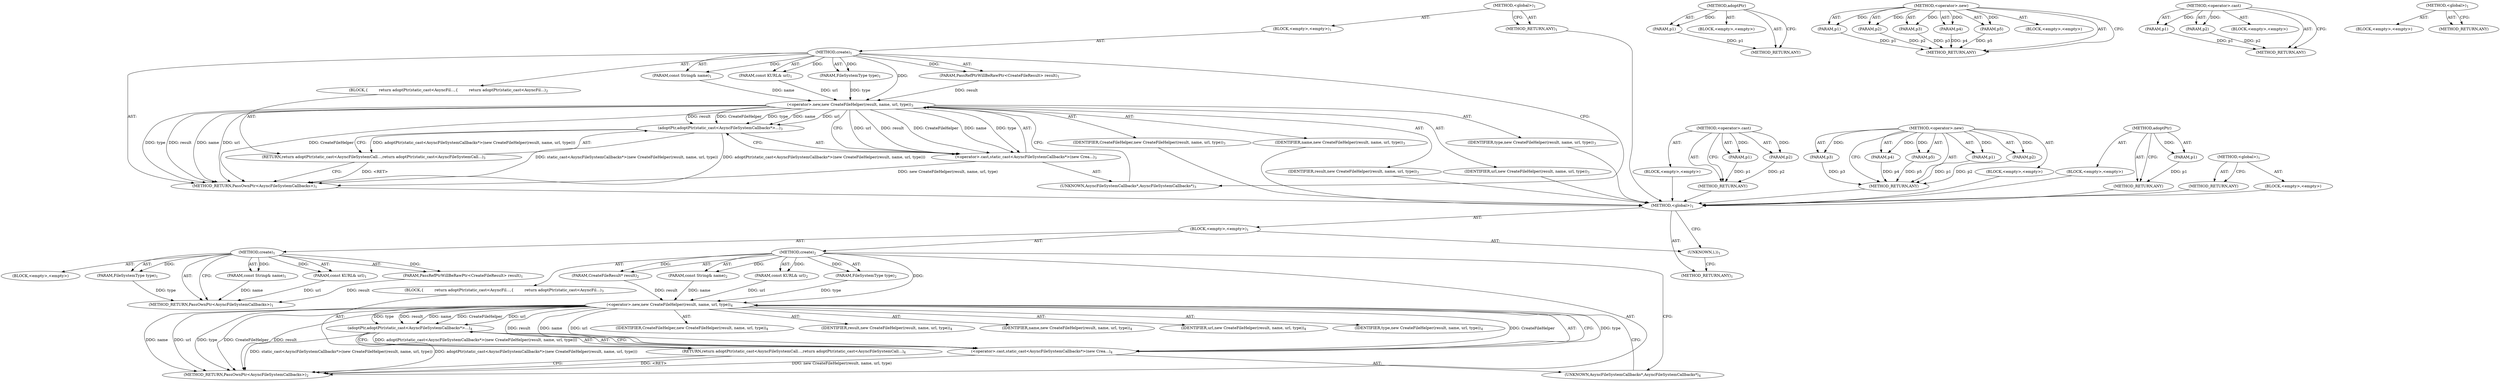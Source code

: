 digraph "create" {
vulnerable_6 [label=<(METHOD,&lt;global&gt;)<SUB>1</SUB>>];
vulnerable_7 [label=<(BLOCK,&lt;empty&gt;,&lt;empty&gt;)<SUB>1</SUB>>];
vulnerable_8 [label=<(METHOD,create)<SUB>1</SUB>>];
vulnerable_9 [label=<(PARAM,PassRefPtrWillBeRawPtr&lt;CreateFileResult&gt; result)<SUB>1</SUB>>];
vulnerable_10 [label=<(PARAM,const String&amp; name)<SUB>1</SUB>>];
vulnerable_11 [label=<(PARAM,const KURL&amp; url)<SUB>1</SUB>>];
vulnerable_12 [label=<(PARAM,FileSystemType type)<SUB>1</SUB>>];
vulnerable_13 [label=<(BLOCK,{
         return adoptPtr(static_cast&lt;AsyncFil...,{
         return adoptPtr(static_cast&lt;AsyncFil...)<SUB>2</SUB>>];
vulnerable_14 [label=<(RETURN,return adoptPtr(static_cast&lt;AsyncFileSystemCall...,return adoptPtr(static_cast&lt;AsyncFileSystemCall...)<SUB>3</SUB>>];
vulnerable_15 [label=<(adoptPtr,adoptPtr(static_cast&lt;AsyncFileSystemCallbacks*&gt;...)<SUB>3</SUB>>];
vulnerable_16 [label=<(&lt;operator&gt;.cast,static_cast&lt;AsyncFileSystemCallbacks*&gt;(new Crea...)<SUB>3</SUB>>];
vulnerable_17 [label=<(UNKNOWN,AsyncFileSystemCallbacks*,AsyncFileSystemCallbacks*)<SUB>3</SUB>>];
vulnerable_18 [label=<(&lt;operator&gt;.new,new CreateFileHelper(result, name, url, type))<SUB>3</SUB>>];
vulnerable_19 [label=<(IDENTIFIER,CreateFileHelper,new CreateFileHelper(result, name, url, type))<SUB>3</SUB>>];
vulnerable_20 [label=<(IDENTIFIER,result,new CreateFileHelper(result, name, url, type))<SUB>3</SUB>>];
vulnerable_21 [label=<(IDENTIFIER,name,new CreateFileHelper(result, name, url, type))<SUB>3</SUB>>];
vulnerable_22 [label=<(IDENTIFIER,url,new CreateFileHelper(result, name, url, type))<SUB>3</SUB>>];
vulnerable_23 [label=<(IDENTIFIER,type,new CreateFileHelper(result, name, url, type))<SUB>3</SUB>>];
vulnerable_24 [label=<(METHOD_RETURN,PassOwnPtr&lt;AsyncFileSystemCallbacks&gt;)<SUB>1</SUB>>];
vulnerable_26 [label=<(METHOD_RETURN,ANY)<SUB>1</SUB>>];
vulnerable_55 [label=<(METHOD,&lt;operator&gt;.cast)>];
vulnerable_56 [label=<(PARAM,p1)>];
vulnerable_57 [label=<(PARAM,p2)>];
vulnerable_58 [label=<(BLOCK,&lt;empty&gt;,&lt;empty&gt;)>];
vulnerable_59 [label=<(METHOD_RETURN,ANY)>];
vulnerable_60 [label=<(METHOD,&lt;operator&gt;.new)>];
vulnerable_61 [label=<(PARAM,p1)>];
vulnerable_62 [label=<(PARAM,p2)>];
vulnerable_63 [label=<(PARAM,p3)>];
vulnerable_64 [label=<(PARAM,p4)>];
vulnerable_65 [label=<(PARAM,p5)>];
vulnerable_66 [label=<(BLOCK,&lt;empty&gt;,&lt;empty&gt;)>];
vulnerable_67 [label=<(METHOD_RETURN,ANY)>];
vulnerable_51 [label=<(METHOD,adoptPtr)>];
vulnerable_52 [label=<(PARAM,p1)>];
vulnerable_53 [label=<(BLOCK,&lt;empty&gt;,&lt;empty&gt;)>];
vulnerable_54 [label=<(METHOD_RETURN,ANY)>];
vulnerable_45 [label=<(METHOD,&lt;global&gt;)<SUB>1</SUB>>];
vulnerable_46 [label=<(BLOCK,&lt;empty&gt;,&lt;empty&gt;)>];
vulnerable_47 [label=<(METHOD_RETURN,ANY)>];
fixed_6 [label=<(METHOD,&lt;global&gt;)<SUB>1</SUB>>];
fixed_7 [label=<(BLOCK,&lt;empty&gt;,&lt;empty&gt;)<SUB>1</SUB>>];
fixed_8 [label=<(METHOD,create)<SUB>1</SUB>>];
fixed_9 [label=<(PARAM,PassRefPtrWillBeRawPtr&lt;CreateFileResult&gt; result)<SUB>1</SUB>>];
fixed_10 [label=<(PARAM,const String&amp; name)<SUB>1</SUB>>];
fixed_11 [label=<(PARAM,const KURL&amp; url)<SUB>1</SUB>>];
fixed_12 [label=<(PARAM,FileSystemType type)<SUB>1</SUB>>];
fixed_13 [label=<(BLOCK,&lt;empty&gt;,&lt;empty&gt;)>];
fixed_14 [label=<(METHOD_RETURN,PassOwnPtr&lt;AsyncFileSystemCallbacks&gt;)<SUB>1</SUB>>];
fixed_16 [label=<(UNKNOWN,),))<SUB>1</SUB>>];
fixed_17 [label=<(METHOD,create)<SUB>2</SUB>>];
fixed_18 [label=<(PARAM,CreateFileResult* result)<SUB>2</SUB>>];
fixed_19 [label=<(PARAM,const String&amp; name)<SUB>2</SUB>>];
fixed_20 [label=<(PARAM,const KURL&amp; url)<SUB>2</SUB>>];
fixed_21 [label=<(PARAM,FileSystemType type)<SUB>2</SUB>>];
fixed_22 [label=<(BLOCK,{
         return adoptPtr(static_cast&lt;AsyncFil...,{
         return adoptPtr(static_cast&lt;AsyncFil...)<SUB>3</SUB>>];
fixed_23 [label=<(RETURN,return adoptPtr(static_cast&lt;AsyncFileSystemCall...,return adoptPtr(static_cast&lt;AsyncFileSystemCall...)<SUB>4</SUB>>];
fixed_24 [label=<(adoptPtr,adoptPtr(static_cast&lt;AsyncFileSystemCallbacks*&gt;...)<SUB>4</SUB>>];
fixed_25 [label=<(&lt;operator&gt;.cast,static_cast&lt;AsyncFileSystemCallbacks*&gt;(new Crea...)<SUB>4</SUB>>];
fixed_26 [label=<(UNKNOWN,AsyncFileSystemCallbacks*,AsyncFileSystemCallbacks*)<SUB>4</SUB>>];
fixed_27 [label=<(&lt;operator&gt;.new,new CreateFileHelper(result, name, url, type))<SUB>4</SUB>>];
fixed_28 [label=<(IDENTIFIER,CreateFileHelper,new CreateFileHelper(result, name, url, type))<SUB>4</SUB>>];
fixed_29 [label=<(IDENTIFIER,result,new CreateFileHelper(result, name, url, type))<SUB>4</SUB>>];
fixed_30 [label=<(IDENTIFIER,name,new CreateFileHelper(result, name, url, type))<SUB>4</SUB>>];
fixed_31 [label=<(IDENTIFIER,url,new CreateFileHelper(result, name, url, type))<SUB>4</SUB>>];
fixed_32 [label=<(IDENTIFIER,type,new CreateFileHelper(result, name, url, type))<SUB>4</SUB>>];
fixed_33 [label=<(METHOD_RETURN,PassOwnPtr&lt;AsyncFileSystemCallbacks&gt;)<SUB>2</SUB>>];
fixed_35 [label=<(METHOD_RETURN,ANY)<SUB>1</SUB>>];
fixed_62 [label=<(METHOD,adoptPtr)>];
fixed_63 [label=<(PARAM,p1)>];
fixed_64 [label=<(BLOCK,&lt;empty&gt;,&lt;empty&gt;)>];
fixed_65 [label=<(METHOD_RETURN,ANY)>];
fixed_71 [label=<(METHOD,&lt;operator&gt;.new)>];
fixed_72 [label=<(PARAM,p1)>];
fixed_73 [label=<(PARAM,p2)>];
fixed_74 [label=<(PARAM,p3)>];
fixed_75 [label=<(PARAM,p4)>];
fixed_76 [label=<(PARAM,p5)>];
fixed_77 [label=<(BLOCK,&lt;empty&gt;,&lt;empty&gt;)>];
fixed_78 [label=<(METHOD_RETURN,ANY)>];
fixed_66 [label=<(METHOD,&lt;operator&gt;.cast)>];
fixed_67 [label=<(PARAM,p1)>];
fixed_68 [label=<(PARAM,p2)>];
fixed_69 [label=<(BLOCK,&lt;empty&gt;,&lt;empty&gt;)>];
fixed_70 [label=<(METHOD_RETURN,ANY)>];
fixed_56 [label=<(METHOD,&lt;global&gt;)<SUB>1</SUB>>];
fixed_57 [label=<(BLOCK,&lt;empty&gt;,&lt;empty&gt;)>];
fixed_58 [label=<(METHOD_RETURN,ANY)>];
vulnerable_6 -> vulnerable_7  [key=0, label="AST: "];
vulnerable_6 -> vulnerable_26  [key=0, label="AST: "];
vulnerable_6 -> vulnerable_26  [key=1, label="CFG: "];
vulnerable_7 -> vulnerable_8  [key=0, label="AST: "];
vulnerable_8 -> vulnerable_9  [key=0, label="AST: "];
vulnerable_8 -> vulnerable_9  [key=1, label="DDG: "];
vulnerable_8 -> vulnerable_10  [key=0, label="AST: "];
vulnerable_8 -> vulnerable_10  [key=1, label="DDG: "];
vulnerable_8 -> vulnerable_11  [key=0, label="AST: "];
vulnerable_8 -> vulnerable_11  [key=1, label="DDG: "];
vulnerable_8 -> vulnerable_12  [key=0, label="AST: "];
vulnerable_8 -> vulnerable_12  [key=1, label="DDG: "];
vulnerable_8 -> vulnerable_13  [key=0, label="AST: "];
vulnerable_8 -> vulnerable_24  [key=0, label="AST: "];
vulnerable_8 -> vulnerable_17  [key=0, label="CFG: "];
vulnerable_8 -> vulnerable_18  [key=0, label="DDG: "];
vulnerable_9 -> vulnerable_18  [key=0, label="DDG: result"];
vulnerable_10 -> vulnerable_18  [key=0, label="DDG: name"];
vulnerable_11 -> vulnerable_18  [key=0, label="DDG: url"];
vulnerable_12 -> vulnerable_18  [key=0, label="DDG: type"];
vulnerable_13 -> vulnerable_14  [key=0, label="AST: "];
vulnerable_14 -> vulnerable_15  [key=0, label="AST: "];
vulnerable_14 -> vulnerable_24  [key=0, label="CFG: "];
vulnerable_14 -> vulnerable_24  [key=1, label="DDG: &lt;RET&gt;"];
vulnerable_15 -> vulnerable_16  [key=0, label="AST: "];
vulnerable_15 -> vulnerable_14  [key=0, label="CFG: "];
vulnerable_15 -> vulnerable_14  [key=1, label="DDG: adoptPtr(static_cast&lt;AsyncFileSystemCallbacks*&gt;(new CreateFileHelper(result, name, url, type)))"];
vulnerable_15 -> vulnerable_24  [key=0, label="DDG: static_cast&lt;AsyncFileSystemCallbacks*&gt;(new CreateFileHelper(result, name, url, type))"];
vulnerable_15 -> vulnerable_24  [key=1, label="DDG: adoptPtr(static_cast&lt;AsyncFileSystemCallbacks*&gt;(new CreateFileHelper(result, name, url, type)))"];
vulnerable_16 -> vulnerable_17  [key=0, label="AST: "];
vulnerable_16 -> vulnerable_18  [key=0, label="AST: "];
vulnerable_16 -> vulnerable_15  [key=0, label="CFG: "];
vulnerable_16 -> vulnerable_24  [key=0, label="DDG: new CreateFileHelper(result, name, url, type)"];
vulnerable_17 -> vulnerable_18  [key=0, label="CFG: "];
vulnerable_18 -> vulnerable_19  [key=0, label="AST: "];
vulnerable_18 -> vulnerable_20  [key=0, label="AST: "];
vulnerable_18 -> vulnerable_21  [key=0, label="AST: "];
vulnerable_18 -> vulnerable_22  [key=0, label="AST: "];
vulnerable_18 -> vulnerable_23  [key=0, label="AST: "];
vulnerable_18 -> vulnerable_16  [key=0, label="CFG: "];
vulnerable_18 -> vulnerable_16  [key=1, label="DDG: url"];
vulnerable_18 -> vulnerable_16  [key=2, label="DDG: result"];
vulnerable_18 -> vulnerable_16  [key=3, label="DDG: CreateFileHelper"];
vulnerable_18 -> vulnerable_16  [key=4, label="DDG: type"];
vulnerable_18 -> vulnerable_16  [key=5, label="DDG: name"];
vulnerable_18 -> vulnerable_24  [key=0, label="DDG: CreateFileHelper"];
vulnerable_18 -> vulnerable_24  [key=1, label="DDG: result"];
vulnerable_18 -> vulnerable_24  [key=2, label="DDG: name"];
vulnerable_18 -> vulnerable_24  [key=3, label="DDG: url"];
vulnerable_18 -> vulnerable_24  [key=4, label="DDG: type"];
vulnerable_18 -> vulnerable_15  [key=0, label="DDG: url"];
vulnerable_18 -> vulnerable_15  [key=1, label="DDG: result"];
vulnerable_18 -> vulnerable_15  [key=2, label="DDG: CreateFileHelper"];
vulnerable_18 -> vulnerable_15  [key=3, label="DDG: type"];
vulnerable_18 -> vulnerable_15  [key=4, label="DDG: name"];
vulnerable_19 -> fixed_6  [key=0];
vulnerable_20 -> fixed_6  [key=0];
vulnerable_21 -> fixed_6  [key=0];
vulnerable_22 -> fixed_6  [key=0];
vulnerable_23 -> fixed_6  [key=0];
vulnerable_24 -> fixed_6  [key=0];
vulnerable_26 -> fixed_6  [key=0];
vulnerable_55 -> vulnerable_56  [key=0, label="AST: "];
vulnerable_55 -> vulnerable_56  [key=1, label="DDG: "];
vulnerable_55 -> vulnerable_58  [key=0, label="AST: "];
vulnerable_55 -> vulnerable_57  [key=0, label="AST: "];
vulnerable_55 -> vulnerable_57  [key=1, label="DDG: "];
vulnerable_55 -> vulnerable_59  [key=0, label="AST: "];
vulnerable_55 -> vulnerable_59  [key=1, label="CFG: "];
vulnerable_56 -> vulnerable_59  [key=0, label="DDG: p1"];
vulnerable_57 -> vulnerable_59  [key=0, label="DDG: p2"];
vulnerable_58 -> fixed_6  [key=0];
vulnerable_59 -> fixed_6  [key=0];
vulnerable_60 -> vulnerable_61  [key=0, label="AST: "];
vulnerable_60 -> vulnerable_61  [key=1, label="DDG: "];
vulnerable_60 -> vulnerable_66  [key=0, label="AST: "];
vulnerable_60 -> vulnerable_62  [key=0, label="AST: "];
vulnerable_60 -> vulnerable_62  [key=1, label="DDG: "];
vulnerable_60 -> vulnerable_67  [key=0, label="AST: "];
vulnerable_60 -> vulnerable_67  [key=1, label="CFG: "];
vulnerable_60 -> vulnerable_63  [key=0, label="AST: "];
vulnerable_60 -> vulnerable_63  [key=1, label="DDG: "];
vulnerable_60 -> vulnerable_64  [key=0, label="AST: "];
vulnerable_60 -> vulnerable_64  [key=1, label="DDG: "];
vulnerable_60 -> vulnerable_65  [key=0, label="AST: "];
vulnerable_60 -> vulnerable_65  [key=1, label="DDG: "];
vulnerable_61 -> vulnerable_67  [key=0, label="DDG: p1"];
vulnerable_62 -> vulnerable_67  [key=0, label="DDG: p2"];
vulnerable_63 -> vulnerable_67  [key=0, label="DDG: p3"];
vulnerable_64 -> vulnerable_67  [key=0, label="DDG: p4"];
vulnerable_65 -> vulnerable_67  [key=0, label="DDG: p5"];
vulnerable_66 -> fixed_6  [key=0];
vulnerable_67 -> fixed_6  [key=0];
vulnerable_51 -> vulnerable_52  [key=0, label="AST: "];
vulnerable_51 -> vulnerable_52  [key=1, label="DDG: "];
vulnerable_51 -> vulnerable_53  [key=0, label="AST: "];
vulnerable_51 -> vulnerable_54  [key=0, label="AST: "];
vulnerable_51 -> vulnerable_54  [key=1, label="CFG: "];
vulnerable_52 -> vulnerable_54  [key=0, label="DDG: p1"];
vulnerable_53 -> fixed_6  [key=0];
vulnerable_54 -> fixed_6  [key=0];
vulnerable_45 -> vulnerable_46  [key=0, label="AST: "];
vulnerable_45 -> vulnerable_47  [key=0, label="AST: "];
vulnerable_45 -> vulnerable_47  [key=1, label="CFG: "];
vulnerable_46 -> fixed_6  [key=0];
vulnerable_47 -> fixed_6  [key=0];
fixed_6 -> fixed_7  [key=0, label="AST: "];
fixed_6 -> fixed_35  [key=0, label="AST: "];
fixed_6 -> fixed_16  [key=0, label="CFG: "];
fixed_7 -> fixed_8  [key=0, label="AST: "];
fixed_7 -> fixed_16  [key=0, label="AST: "];
fixed_7 -> fixed_17  [key=0, label="AST: "];
fixed_8 -> fixed_9  [key=0, label="AST: "];
fixed_8 -> fixed_9  [key=1, label="DDG: "];
fixed_8 -> fixed_10  [key=0, label="AST: "];
fixed_8 -> fixed_10  [key=1, label="DDG: "];
fixed_8 -> fixed_11  [key=0, label="AST: "];
fixed_8 -> fixed_11  [key=1, label="DDG: "];
fixed_8 -> fixed_12  [key=0, label="AST: "];
fixed_8 -> fixed_12  [key=1, label="DDG: "];
fixed_8 -> fixed_13  [key=0, label="AST: "];
fixed_8 -> fixed_14  [key=0, label="AST: "];
fixed_8 -> fixed_14  [key=1, label="CFG: "];
fixed_9 -> fixed_14  [key=0, label="DDG: result"];
fixed_10 -> fixed_14  [key=0, label="DDG: name"];
fixed_11 -> fixed_14  [key=0, label="DDG: url"];
fixed_12 -> fixed_14  [key=0, label="DDG: type"];
fixed_16 -> fixed_35  [key=0, label="CFG: "];
fixed_17 -> fixed_18  [key=0, label="AST: "];
fixed_17 -> fixed_18  [key=1, label="DDG: "];
fixed_17 -> fixed_19  [key=0, label="AST: "];
fixed_17 -> fixed_19  [key=1, label="DDG: "];
fixed_17 -> fixed_20  [key=0, label="AST: "];
fixed_17 -> fixed_20  [key=1, label="DDG: "];
fixed_17 -> fixed_21  [key=0, label="AST: "];
fixed_17 -> fixed_21  [key=1, label="DDG: "];
fixed_17 -> fixed_22  [key=0, label="AST: "];
fixed_17 -> fixed_33  [key=0, label="AST: "];
fixed_17 -> fixed_26  [key=0, label="CFG: "];
fixed_17 -> fixed_27  [key=0, label="DDG: "];
fixed_18 -> fixed_27  [key=0, label="DDG: result"];
fixed_19 -> fixed_27  [key=0, label="DDG: name"];
fixed_20 -> fixed_27  [key=0, label="DDG: url"];
fixed_21 -> fixed_27  [key=0, label="DDG: type"];
fixed_22 -> fixed_23  [key=0, label="AST: "];
fixed_23 -> fixed_24  [key=0, label="AST: "];
fixed_23 -> fixed_33  [key=0, label="CFG: "];
fixed_23 -> fixed_33  [key=1, label="DDG: &lt;RET&gt;"];
fixed_24 -> fixed_25  [key=0, label="AST: "];
fixed_24 -> fixed_23  [key=0, label="CFG: "];
fixed_24 -> fixed_23  [key=1, label="DDG: adoptPtr(static_cast&lt;AsyncFileSystemCallbacks*&gt;(new CreateFileHelper(result, name, url, type)))"];
fixed_24 -> fixed_33  [key=0, label="DDG: static_cast&lt;AsyncFileSystemCallbacks*&gt;(new CreateFileHelper(result, name, url, type))"];
fixed_24 -> fixed_33  [key=1, label="DDG: adoptPtr(static_cast&lt;AsyncFileSystemCallbacks*&gt;(new CreateFileHelper(result, name, url, type)))"];
fixed_25 -> fixed_26  [key=0, label="AST: "];
fixed_25 -> fixed_27  [key=0, label="AST: "];
fixed_25 -> fixed_24  [key=0, label="CFG: "];
fixed_25 -> fixed_33  [key=0, label="DDG: new CreateFileHelper(result, name, url, type)"];
fixed_26 -> fixed_27  [key=0, label="CFG: "];
fixed_27 -> fixed_28  [key=0, label="AST: "];
fixed_27 -> fixed_29  [key=0, label="AST: "];
fixed_27 -> fixed_30  [key=0, label="AST: "];
fixed_27 -> fixed_31  [key=0, label="AST: "];
fixed_27 -> fixed_32  [key=0, label="AST: "];
fixed_27 -> fixed_25  [key=0, label="CFG: "];
fixed_27 -> fixed_25  [key=1, label="DDG: type"];
fixed_27 -> fixed_25  [key=2, label="DDG: result"];
fixed_27 -> fixed_25  [key=3, label="DDG: name"];
fixed_27 -> fixed_25  [key=4, label="DDG: CreateFileHelper"];
fixed_27 -> fixed_25  [key=5, label="DDG: url"];
fixed_27 -> fixed_33  [key=0, label="DDG: CreateFileHelper"];
fixed_27 -> fixed_33  [key=1, label="DDG: result"];
fixed_27 -> fixed_33  [key=2, label="DDG: name"];
fixed_27 -> fixed_33  [key=3, label="DDG: url"];
fixed_27 -> fixed_33  [key=4, label="DDG: type"];
fixed_27 -> fixed_24  [key=0, label="DDG: type"];
fixed_27 -> fixed_24  [key=1, label="DDG: result"];
fixed_27 -> fixed_24  [key=2, label="DDG: name"];
fixed_27 -> fixed_24  [key=3, label="DDG: CreateFileHelper"];
fixed_27 -> fixed_24  [key=4, label="DDG: url"];
fixed_62 -> fixed_63  [key=0, label="AST: "];
fixed_62 -> fixed_63  [key=1, label="DDG: "];
fixed_62 -> fixed_64  [key=0, label="AST: "];
fixed_62 -> fixed_65  [key=0, label="AST: "];
fixed_62 -> fixed_65  [key=1, label="CFG: "];
fixed_63 -> fixed_65  [key=0, label="DDG: p1"];
fixed_71 -> fixed_72  [key=0, label="AST: "];
fixed_71 -> fixed_72  [key=1, label="DDG: "];
fixed_71 -> fixed_77  [key=0, label="AST: "];
fixed_71 -> fixed_73  [key=0, label="AST: "];
fixed_71 -> fixed_73  [key=1, label="DDG: "];
fixed_71 -> fixed_78  [key=0, label="AST: "];
fixed_71 -> fixed_78  [key=1, label="CFG: "];
fixed_71 -> fixed_74  [key=0, label="AST: "];
fixed_71 -> fixed_74  [key=1, label="DDG: "];
fixed_71 -> fixed_75  [key=0, label="AST: "];
fixed_71 -> fixed_75  [key=1, label="DDG: "];
fixed_71 -> fixed_76  [key=0, label="AST: "];
fixed_71 -> fixed_76  [key=1, label="DDG: "];
fixed_72 -> fixed_78  [key=0, label="DDG: p1"];
fixed_73 -> fixed_78  [key=0, label="DDG: p2"];
fixed_74 -> fixed_78  [key=0, label="DDG: p3"];
fixed_75 -> fixed_78  [key=0, label="DDG: p4"];
fixed_76 -> fixed_78  [key=0, label="DDG: p5"];
fixed_66 -> fixed_67  [key=0, label="AST: "];
fixed_66 -> fixed_67  [key=1, label="DDG: "];
fixed_66 -> fixed_69  [key=0, label="AST: "];
fixed_66 -> fixed_68  [key=0, label="AST: "];
fixed_66 -> fixed_68  [key=1, label="DDG: "];
fixed_66 -> fixed_70  [key=0, label="AST: "];
fixed_66 -> fixed_70  [key=1, label="CFG: "];
fixed_67 -> fixed_70  [key=0, label="DDG: p1"];
fixed_68 -> fixed_70  [key=0, label="DDG: p2"];
fixed_56 -> fixed_57  [key=0, label="AST: "];
fixed_56 -> fixed_58  [key=0, label="AST: "];
fixed_56 -> fixed_58  [key=1, label="CFG: "];
}
